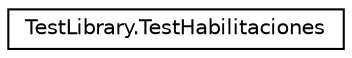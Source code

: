 digraph "Graphical Class Hierarchy"
{
 // INTERACTIVE_SVG=YES
 // LATEX_PDF_SIZE
  edge [fontname="Helvetica",fontsize="10",labelfontname="Helvetica",labelfontsize="10"];
  node [fontname="Helvetica",fontsize="10",shape=record];
  rankdir="LR";
  Node0 [label="TestLibrary.TestHabilitaciones",height=0.2,width=0.4,color="black", fillcolor="white", style="filled",URL="$classTestLibrary_1_1TestHabilitaciones.html",tooltip=" "];
}
